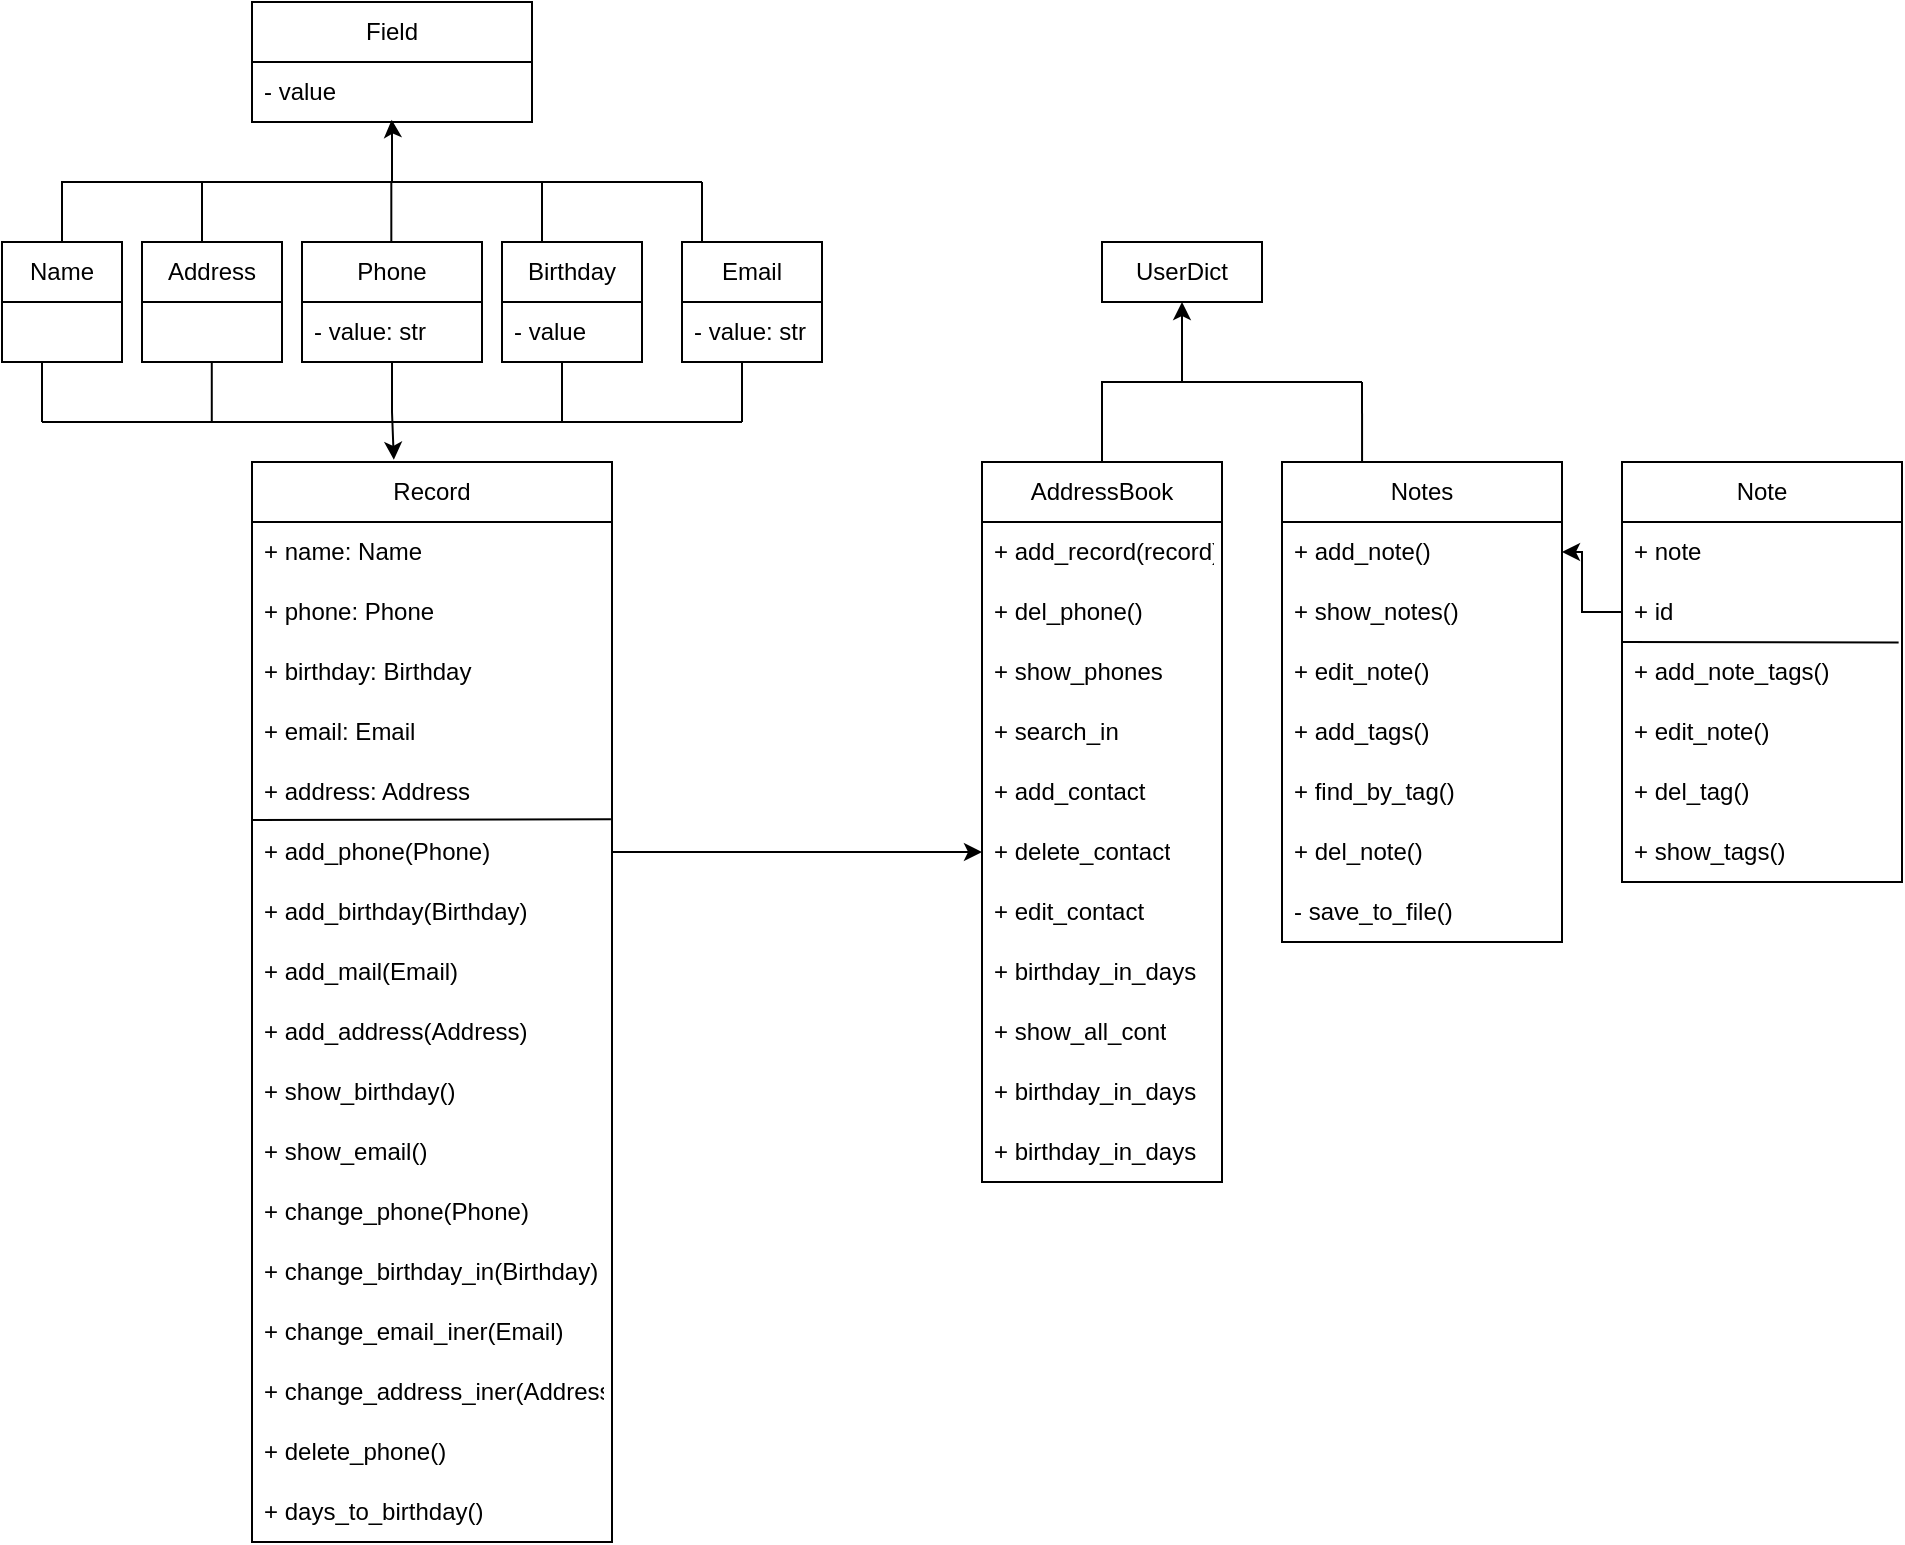 <mxfile version="21.8.2" type="device">
  <diagram name="Page-1" id="w8GlXfYzJOIcGCaT5u2c">
    <mxGraphModel dx="1909" dy="581" grid="1" gridSize="10" guides="1" tooltips="1" connect="1" arrows="1" fold="1" page="1" pageScale="1" pageWidth="850" pageHeight="1100" math="0" shadow="0">
      <root>
        <mxCell id="0" />
        <mxCell id="1" parent="0" />
        <mxCell id="3bPheQjJl3Zlm8qA290g-25" value="" style="edgeStyle=orthogonalEdgeStyle;rounded=0;orthogonalLoop=1;jettySize=auto;html=1;" edge="1" parent="1" source="3bPheQjJl3Zlm8qA290g-8" target="3bPheQjJl3Zlm8qA290g-24">
          <mxGeometry relative="1" as="geometry" />
        </mxCell>
        <mxCell id="3bPheQjJl3Zlm8qA290g-8" value="AddressBook" style="swimlane;fontStyle=0;childLayout=stackLayout;horizontal=1;startSize=30;horizontalStack=0;resizeParent=1;resizeParentMax=0;resizeLast=0;collapsible=1;marginBottom=0;whiteSpace=wrap;html=1;" vertex="1" parent="1">
          <mxGeometry x="10" y="250" width="120" height="360" as="geometry">
            <mxRectangle x="190" y="40" width="110" height="30" as="alternateBounds" />
          </mxGeometry>
        </mxCell>
        <mxCell id="3bPheQjJl3Zlm8qA290g-9" value="+&amp;nbsp;add_record(record)" style="text;strokeColor=none;fillColor=none;align=left;verticalAlign=middle;spacingLeft=4;spacingRight=4;overflow=hidden;points=[[0,0.5],[1,0.5]];portConstraint=eastwest;rotatable=0;whiteSpace=wrap;html=1;" vertex="1" parent="3bPheQjJl3Zlm8qA290g-8">
          <mxGeometry y="30" width="120" height="30" as="geometry" />
        </mxCell>
        <mxCell id="3bPheQjJl3Zlm8qA290g-10" value="+&amp;nbsp;del_phone()" style="text;strokeColor=none;fillColor=none;align=left;verticalAlign=middle;spacingLeft=4;spacingRight=4;overflow=hidden;points=[[0,0.5],[1,0.5]];portConstraint=eastwest;rotatable=0;whiteSpace=wrap;html=1;" vertex="1" parent="3bPheQjJl3Zlm8qA290g-8">
          <mxGeometry y="60" width="120" height="30" as="geometry" />
        </mxCell>
        <mxCell id="3bPheQjJl3Zlm8qA290g-11" value="+&amp;nbsp;show_phones" style="text;strokeColor=none;fillColor=none;align=left;verticalAlign=middle;spacingLeft=4;spacingRight=4;overflow=hidden;points=[[0,0.5],[1,0.5]];portConstraint=eastwest;rotatable=0;whiteSpace=wrap;html=1;" vertex="1" parent="3bPheQjJl3Zlm8qA290g-8">
          <mxGeometry y="90" width="120" height="30" as="geometry" />
        </mxCell>
        <mxCell id="3bPheQjJl3Zlm8qA290g-12" value="+&amp;nbsp;search_in" style="text;strokeColor=none;fillColor=none;align=left;verticalAlign=middle;spacingLeft=4;spacingRight=4;overflow=hidden;points=[[0,0.5],[1,0.5]];portConstraint=eastwest;rotatable=0;whiteSpace=wrap;html=1;" vertex="1" parent="3bPheQjJl3Zlm8qA290g-8">
          <mxGeometry y="120" width="120" height="30" as="geometry" />
        </mxCell>
        <mxCell id="3bPheQjJl3Zlm8qA290g-13" value="+&amp;nbsp;add_contact" style="text;strokeColor=none;fillColor=none;align=left;verticalAlign=middle;spacingLeft=4;spacingRight=4;overflow=hidden;points=[[0,0.5],[1,0.5]];portConstraint=eastwest;rotatable=0;whiteSpace=wrap;html=1;" vertex="1" parent="3bPheQjJl3Zlm8qA290g-8">
          <mxGeometry y="150" width="120" height="30" as="geometry" />
        </mxCell>
        <mxCell id="3bPheQjJl3Zlm8qA290g-14" value="+&amp;nbsp;delete_contact" style="text;strokeColor=none;fillColor=none;align=left;verticalAlign=middle;spacingLeft=4;spacingRight=4;overflow=hidden;points=[[0,0.5],[1,0.5]];portConstraint=eastwest;rotatable=0;whiteSpace=wrap;html=1;" vertex="1" parent="3bPheQjJl3Zlm8qA290g-8">
          <mxGeometry y="180" width="120" height="30" as="geometry" />
        </mxCell>
        <mxCell id="3bPheQjJl3Zlm8qA290g-15" value="+&amp;nbsp;edit_contact" style="text;strokeColor=none;fillColor=none;align=left;verticalAlign=middle;spacingLeft=4;spacingRight=4;overflow=hidden;points=[[0,0.5],[1,0.5]];portConstraint=eastwest;rotatable=0;whiteSpace=wrap;html=1;" vertex="1" parent="3bPheQjJl3Zlm8qA290g-8">
          <mxGeometry y="210" width="120" height="30" as="geometry" />
        </mxCell>
        <mxCell id="3bPheQjJl3Zlm8qA290g-19" value="+&amp;nbsp;birthday_in_days" style="text;strokeColor=none;fillColor=none;align=left;verticalAlign=middle;spacingLeft=4;spacingRight=4;overflow=hidden;points=[[0,0.5],[1,0.5]];portConstraint=eastwest;rotatable=0;whiteSpace=wrap;html=1;" vertex="1" parent="3bPheQjJl3Zlm8qA290g-8">
          <mxGeometry y="240" width="120" height="30" as="geometry" />
        </mxCell>
        <mxCell id="3bPheQjJl3Zlm8qA290g-18" value="+&amp;nbsp;show_all_cont" style="text;strokeColor=none;fillColor=none;align=left;verticalAlign=middle;spacingLeft=4;spacingRight=4;overflow=hidden;points=[[0,0.5],[1,0.5]];portConstraint=eastwest;rotatable=0;whiteSpace=wrap;html=1;" vertex="1" parent="3bPheQjJl3Zlm8qA290g-8">
          <mxGeometry y="270" width="120" height="30" as="geometry" />
        </mxCell>
        <mxCell id="3bPheQjJl3Zlm8qA290g-17" value="+&amp;nbsp;birthday_in_days" style="text;strokeColor=none;fillColor=none;align=left;verticalAlign=middle;spacingLeft=4;spacingRight=4;overflow=hidden;points=[[0,0.5],[1,0.5]];portConstraint=eastwest;rotatable=0;whiteSpace=wrap;html=1;" vertex="1" parent="3bPheQjJl3Zlm8qA290g-8">
          <mxGeometry y="300" width="120" height="30" as="geometry" />
        </mxCell>
        <mxCell id="3bPheQjJl3Zlm8qA290g-16" value="+&amp;nbsp;birthday_in_days" style="text;strokeColor=none;fillColor=none;align=left;verticalAlign=middle;spacingLeft=4;spacingRight=4;overflow=hidden;points=[[0,0.5],[1,0.5]];portConstraint=eastwest;rotatable=0;whiteSpace=wrap;html=1;" vertex="1" parent="3bPheQjJl3Zlm8qA290g-8">
          <mxGeometry y="330" width="120" height="30" as="geometry" />
        </mxCell>
        <mxCell id="3bPheQjJl3Zlm8qA290g-20" value="Field" style="swimlane;fontStyle=0;childLayout=stackLayout;horizontal=1;startSize=30;horizontalStack=0;resizeParent=1;resizeParentMax=0;resizeLast=0;collapsible=1;marginBottom=0;whiteSpace=wrap;html=1;" vertex="1" parent="1">
          <mxGeometry x="-355" y="20" width="140" height="60" as="geometry" />
        </mxCell>
        <mxCell id="3bPheQjJl3Zlm8qA290g-21" value="- value" style="text;strokeColor=none;fillColor=none;align=left;verticalAlign=middle;spacingLeft=4;spacingRight=4;overflow=hidden;points=[[0,0.5],[1,0.5]];portConstraint=eastwest;rotatable=0;whiteSpace=wrap;html=1;" vertex="1" parent="3bPheQjJl3Zlm8qA290g-20">
          <mxGeometry y="30" width="140" height="30" as="geometry" />
        </mxCell>
        <mxCell id="3bPheQjJl3Zlm8qA290g-24" value="UserDict" style="rounded=0;whiteSpace=wrap;html=1;" vertex="1" parent="1">
          <mxGeometry x="70" y="140" width="80" height="30" as="geometry" />
        </mxCell>
        <mxCell id="3bPheQjJl3Zlm8qA290g-26" value="Name" style="swimlane;fontStyle=0;childLayout=stackLayout;horizontal=1;startSize=30;horizontalStack=0;resizeParent=1;resizeParentMax=0;resizeLast=0;collapsible=1;marginBottom=0;whiteSpace=wrap;html=1;" vertex="1" parent="1">
          <mxGeometry x="-480" y="140" width="60" height="60" as="geometry" />
        </mxCell>
        <mxCell id="3bPheQjJl3Zlm8qA290g-31" value="Address" style="swimlane;fontStyle=0;childLayout=stackLayout;horizontal=1;startSize=30;horizontalStack=0;resizeParent=1;resizeParentMax=0;resizeLast=0;collapsible=1;marginBottom=0;whiteSpace=wrap;html=1;" vertex="1" parent="1">
          <mxGeometry x="-410" y="140" width="70" height="60" as="geometry" />
        </mxCell>
        <mxCell id="3bPheQjJl3Zlm8qA290g-36" value="Phone" style="swimlane;fontStyle=0;childLayout=stackLayout;horizontal=1;startSize=30;horizontalStack=0;resizeParent=1;resizeParentMax=0;resizeLast=0;collapsible=1;marginBottom=0;whiteSpace=wrap;html=1;" vertex="1" parent="1">
          <mxGeometry x="-330" y="140" width="90" height="60" as="geometry" />
        </mxCell>
        <mxCell id="3bPheQjJl3Zlm8qA290g-37" value="-&amp;nbsp;value: str" style="text;strokeColor=none;fillColor=none;align=left;verticalAlign=middle;spacingLeft=4;spacingRight=4;overflow=hidden;points=[[0,0.5],[1,0.5]];portConstraint=eastwest;rotatable=0;whiteSpace=wrap;html=1;" vertex="1" parent="3bPheQjJl3Zlm8qA290g-36">
          <mxGeometry y="30" width="90" height="30" as="geometry" />
        </mxCell>
        <mxCell id="3bPheQjJl3Zlm8qA290g-43" value="Birthday" style="swimlane;fontStyle=0;childLayout=stackLayout;horizontal=1;startSize=30;horizontalStack=0;resizeParent=1;resizeParentMax=0;resizeLast=0;collapsible=1;marginBottom=0;whiteSpace=wrap;html=1;" vertex="1" parent="1">
          <mxGeometry x="-230" y="140" width="70" height="60" as="geometry" />
        </mxCell>
        <mxCell id="3bPheQjJl3Zlm8qA290g-44" value="- value" style="text;strokeColor=none;fillColor=none;align=left;verticalAlign=middle;spacingLeft=4;spacingRight=4;overflow=hidden;points=[[0,0.5],[1,0.5]];portConstraint=eastwest;rotatable=0;whiteSpace=wrap;html=1;" vertex="1" parent="3bPheQjJl3Zlm8qA290g-43">
          <mxGeometry y="30" width="70" height="30" as="geometry" />
        </mxCell>
        <mxCell id="3bPheQjJl3Zlm8qA290g-50" value="Email" style="swimlane;fontStyle=0;childLayout=stackLayout;horizontal=1;startSize=30;horizontalStack=0;resizeParent=1;resizeParentMax=0;resizeLast=0;collapsible=1;marginBottom=0;whiteSpace=wrap;html=1;" vertex="1" parent="1">
          <mxGeometry x="-140" y="140" width="70" height="60" as="geometry" />
        </mxCell>
        <mxCell id="3bPheQjJl3Zlm8qA290g-51" value="-&amp;nbsp;value: str" style="text;strokeColor=none;fillColor=none;align=left;verticalAlign=middle;spacingLeft=4;spacingRight=4;overflow=hidden;points=[[0,0.5],[1,0.5]];portConstraint=eastwest;rotatable=0;whiteSpace=wrap;html=1;" vertex="1" parent="3bPheQjJl3Zlm8qA290g-50">
          <mxGeometry y="30" width="70" height="30" as="geometry" />
        </mxCell>
        <mxCell id="3bPheQjJl3Zlm8qA290g-55" style="edgeStyle=orthogonalEdgeStyle;rounded=0;orthogonalLoop=1;jettySize=auto;html=1;entryX=0.499;entryY=0.962;entryDx=0;entryDy=0;entryPerimeter=0;" edge="1" parent="1" source="3bPheQjJl3Zlm8qA290g-26" target="3bPheQjJl3Zlm8qA290g-21">
          <mxGeometry relative="1" as="geometry">
            <Array as="points">
              <mxPoint x="-450" y="110" />
              <mxPoint x="-285" y="110" />
              <mxPoint x="-285" y="81" />
            </Array>
          </mxGeometry>
        </mxCell>
        <mxCell id="3bPheQjJl3Zlm8qA290g-57" value="" style="endArrow=none;html=1;rounded=0;" edge="1" parent="1">
          <mxGeometry width="50" height="50" relative="1" as="geometry">
            <mxPoint x="-380" y="140" as="sourcePoint" />
            <mxPoint x="-380" y="110" as="targetPoint" />
          </mxGeometry>
        </mxCell>
        <mxCell id="3bPheQjJl3Zlm8qA290g-58" value="" style="endArrow=none;html=1;rounded=0;" edge="1" parent="1">
          <mxGeometry width="50" height="50" relative="1" as="geometry">
            <mxPoint x="-285.34" y="140" as="sourcePoint" />
            <mxPoint x="-285.34" y="110" as="targetPoint" />
          </mxGeometry>
        </mxCell>
        <mxCell id="3bPheQjJl3Zlm8qA290g-60" value="" style="endArrow=none;html=1;rounded=0;" edge="1" parent="1">
          <mxGeometry width="50" height="50" relative="1" as="geometry">
            <mxPoint x="-210" y="140" as="sourcePoint" />
            <mxPoint x="-210" y="110" as="targetPoint" />
          </mxGeometry>
        </mxCell>
        <mxCell id="3bPheQjJl3Zlm8qA290g-63" value="" style="endArrow=none;html=1;rounded=0;" edge="1" parent="1">
          <mxGeometry width="50" height="50" relative="1" as="geometry">
            <mxPoint x="-290" y="110" as="sourcePoint" />
            <mxPoint x="-130" y="110" as="targetPoint" />
          </mxGeometry>
        </mxCell>
        <mxCell id="3bPheQjJl3Zlm8qA290g-64" value="" style="endArrow=none;html=1;rounded=0;" edge="1" parent="1">
          <mxGeometry width="50" height="50" relative="1" as="geometry">
            <mxPoint x="-130" y="140" as="sourcePoint" />
            <mxPoint x="-130" y="110" as="targetPoint" />
          </mxGeometry>
        </mxCell>
        <mxCell id="3bPheQjJl3Zlm8qA290g-65" value="Record" style="swimlane;fontStyle=0;childLayout=stackLayout;horizontal=1;startSize=30;horizontalStack=0;resizeParent=1;resizeParentMax=0;resizeLast=0;collapsible=1;marginBottom=0;whiteSpace=wrap;html=1;" vertex="1" parent="1">
          <mxGeometry x="-355" y="250" width="180" height="540" as="geometry" />
        </mxCell>
        <mxCell id="3bPheQjJl3Zlm8qA290g-66" value="+ name: Name" style="text;strokeColor=none;fillColor=none;align=left;verticalAlign=middle;spacingLeft=4;spacingRight=4;overflow=hidden;points=[[0,0.5],[1,0.5]];portConstraint=eastwest;rotatable=0;whiteSpace=wrap;html=1;" vertex="1" parent="3bPheQjJl3Zlm8qA290g-65">
          <mxGeometry y="30" width="180" height="30" as="geometry" />
        </mxCell>
        <mxCell id="3bPheQjJl3Zlm8qA290g-67" value="+ phone: Phone" style="text;strokeColor=none;fillColor=none;align=left;verticalAlign=middle;spacingLeft=4;spacingRight=4;overflow=hidden;points=[[0,0.5],[1,0.5]];portConstraint=eastwest;rotatable=0;whiteSpace=wrap;html=1;" vertex="1" parent="3bPheQjJl3Zlm8qA290g-65">
          <mxGeometry y="60" width="180" height="30" as="geometry" />
        </mxCell>
        <mxCell id="3bPheQjJl3Zlm8qA290g-68" value="+ birthday: Birthday&amp;nbsp;" style="text;strokeColor=none;fillColor=none;align=left;verticalAlign=middle;spacingLeft=4;spacingRight=4;overflow=hidden;points=[[0,0.5],[1,0.5]];portConstraint=eastwest;rotatable=0;whiteSpace=wrap;html=1;" vertex="1" parent="3bPheQjJl3Zlm8qA290g-65">
          <mxGeometry y="90" width="180" height="30" as="geometry" />
        </mxCell>
        <mxCell id="3bPheQjJl3Zlm8qA290g-69" value="+ email: Email&amp;nbsp;" style="text;strokeColor=none;fillColor=none;align=left;verticalAlign=middle;spacingLeft=4;spacingRight=4;overflow=hidden;points=[[0,0.5],[1,0.5]];portConstraint=eastwest;rotatable=0;whiteSpace=wrap;html=1;" vertex="1" parent="3bPheQjJl3Zlm8qA290g-65">
          <mxGeometry y="120" width="180" height="30" as="geometry" />
        </mxCell>
        <mxCell id="3bPheQjJl3Zlm8qA290g-70" value="+ address: Address" style="text;strokeColor=none;fillColor=none;align=left;verticalAlign=middle;spacingLeft=4;spacingRight=4;overflow=hidden;points=[[0,0.5],[1,0.5]];portConstraint=eastwest;rotatable=0;whiteSpace=wrap;html=1;" vertex="1" parent="3bPheQjJl3Zlm8qA290g-65">
          <mxGeometry y="150" width="180" height="30" as="geometry" />
        </mxCell>
        <mxCell id="3bPheQjJl3Zlm8qA290g-79" value="" style="endArrow=none;html=1;rounded=0;exitX=0.002;exitY=-0.033;exitDx=0;exitDy=0;exitPerimeter=0;entryX=0.997;entryY=0.955;entryDx=0;entryDy=0;entryPerimeter=0;" edge="1" parent="3bPheQjJl3Zlm8qA290g-65" source="3bPheQjJl3Zlm8qA290g-73" target="3bPheQjJl3Zlm8qA290g-70">
          <mxGeometry width="50" height="50" relative="1" as="geometry">
            <mxPoint x="40" y="179.33" as="sourcePoint" />
            <mxPoint x="140" y="179" as="targetPoint" />
          </mxGeometry>
        </mxCell>
        <mxCell id="3bPheQjJl3Zlm8qA290g-73" value="+&amp;nbsp;add_phone(Phone)" style="text;strokeColor=none;fillColor=none;align=left;verticalAlign=middle;spacingLeft=4;spacingRight=4;overflow=hidden;points=[[0,0.5],[1,0.5]];portConstraint=eastwest;rotatable=0;whiteSpace=wrap;html=1;" vertex="1" parent="3bPheQjJl3Zlm8qA290g-65">
          <mxGeometry y="180" width="180" height="30" as="geometry" />
        </mxCell>
        <mxCell id="3bPheQjJl3Zlm8qA290g-74" value="+ add_birthday(Birthday)" style="text;strokeColor=none;fillColor=none;align=left;verticalAlign=middle;spacingLeft=4;spacingRight=4;overflow=hidden;points=[[0,0.5],[1,0.5]];portConstraint=eastwest;rotatable=0;whiteSpace=wrap;html=1;" vertex="1" parent="3bPheQjJl3Zlm8qA290g-65">
          <mxGeometry y="210" width="180" height="30" as="geometry" />
        </mxCell>
        <mxCell id="3bPheQjJl3Zlm8qA290g-77" value="+&amp;nbsp;add_mail(Email)" style="text;strokeColor=none;fillColor=none;align=left;verticalAlign=middle;spacingLeft=4;spacingRight=4;overflow=hidden;points=[[0,0.5],[1,0.5]];portConstraint=eastwest;rotatable=0;whiteSpace=wrap;html=1;" vertex="1" parent="3bPheQjJl3Zlm8qA290g-65">
          <mxGeometry y="240" width="180" height="30" as="geometry" />
        </mxCell>
        <mxCell id="3bPheQjJl3Zlm8qA290g-76" value="+&amp;nbsp;add_address(Address)" style="text;strokeColor=none;fillColor=none;align=left;verticalAlign=middle;spacingLeft=4;spacingRight=4;overflow=hidden;points=[[0,0.5],[1,0.5]];portConstraint=eastwest;rotatable=0;whiteSpace=wrap;html=1;" vertex="1" parent="3bPheQjJl3Zlm8qA290g-65">
          <mxGeometry y="270" width="180" height="30" as="geometry" />
        </mxCell>
        <mxCell id="3bPheQjJl3Zlm8qA290g-78" value="+ show_birthday()" style="text;strokeColor=none;fillColor=none;align=left;verticalAlign=middle;spacingLeft=4;spacingRight=4;overflow=hidden;points=[[0,0.5],[1,0.5]];portConstraint=eastwest;rotatable=0;whiteSpace=wrap;html=1;" vertex="1" parent="3bPheQjJl3Zlm8qA290g-65">
          <mxGeometry y="300" width="180" height="30" as="geometry" />
        </mxCell>
        <mxCell id="3bPheQjJl3Zlm8qA290g-75" value="+ show_email()" style="text;strokeColor=none;fillColor=none;align=left;verticalAlign=middle;spacingLeft=4;spacingRight=4;overflow=hidden;points=[[0,0.5],[1,0.5]];portConstraint=eastwest;rotatable=0;whiteSpace=wrap;html=1;" vertex="1" parent="3bPheQjJl3Zlm8qA290g-65">
          <mxGeometry y="330" width="180" height="30" as="geometry" />
        </mxCell>
        <mxCell id="3bPheQjJl3Zlm8qA290g-81" value="+&amp;nbsp;change_phone(Phone)" style="text;strokeColor=none;fillColor=none;align=left;verticalAlign=middle;spacingLeft=4;spacingRight=4;overflow=hidden;points=[[0,0.5],[1,0.5]];portConstraint=eastwest;rotatable=0;whiteSpace=wrap;html=1;" vertex="1" parent="3bPheQjJl3Zlm8qA290g-65">
          <mxGeometry y="360" width="180" height="30" as="geometry" />
        </mxCell>
        <mxCell id="3bPheQjJl3Zlm8qA290g-80" value="+&amp;nbsp;change_birthday_in(Birthday)" style="text;strokeColor=none;fillColor=none;align=left;verticalAlign=middle;spacingLeft=4;spacingRight=4;overflow=hidden;points=[[0,0.5],[1,0.5]];portConstraint=eastwest;rotatable=0;whiteSpace=wrap;html=1;" vertex="1" parent="3bPheQjJl3Zlm8qA290g-65">
          <mxGeometry y="390" width="180" height="30" as="geometry" />
        </mxCell>
        <mxCell id="3bPheQjJl3Zlm8qA290g-82" value="+&amp;nbsp;change_email_iner(Email)" style="text;strokeColor=none;fillColor=none;align=left;verticalAlign=middle;spacingLeft=4;spacingRight=4;overflow=hidden;points=[[0,0.5],[1,0.5]];portConstraint=eastwest;rotatable=0;whiteSpace=wrap;html=1;" vertex="1" parent="3bPheQjJl3Zlm8qA290g-65">
          <mxGeometry y="420" width="180" height="30" as="geometry" />
        </mxCell>
        <mxCell id="3bPheQjJl3Zlm8qA290g-83" value="+&amp;nbsp;change_address_iner(Address)" style="text;strokeColor=none;fillColor=none;align=left;verticalAlign=middle;spacingLeft=4;spacingRight=4;overflow=hidden;points=[[0,0.5],[1,0.5]];portConstraint=eastwest;rotatable=0;whiteSpace=wrap;html=1;" vertex="1" parent="3bPheQjJl3Zlm8qA290g-65">
          <mxGeometry y="450" width="180" height="30" as="geometry" />
        </mxCell>
        <mxCell id="3bPheQjJl3Zlm8qA290g-85" value="+&amp;nbsp;delete_phone()" style="text;strokeColor=none;fillColor=none;align=left;verticalAlign=middle;spacingLeft=4;spacingRight=4;overflow=hidden;points=[[0,0.5],[1,0.5]];portConstraint=eastwest;rotatable=0;whiteSpace=wrap;html=1;" vertex="1" parent="3bPheQjJl3Zlm8qA290g-65">
          <mxGeometry y="480" width="180" height="30" as="geometry" />
        </mxCell>
        <mxCell id="3bPheQjJl3Zlm8qA290g-84" value="+&amp;nbsp;days_to_birthday()" style="text;strokeColor=none;fillColor=none;align=left;verticalAlign=middle;spacingLeft=4;spacingRight=4;overflow=hidden;points=[[0,0.5],[1,0.5]];portConstraint=eastwest;rotatable=0;whiteSpace=wrap;html=1;" vertex="1" parent="3bPheQjJl3Zlm8qA290g-65">
          <mxGeometry y="510" width="180" height="30" as="geometry" />
        </mxCell>
        <mxCell id="3bPheQjJl3Zlm8qA290g-86" style="edgeStyle=orthogonalEdgeStyle;rounded=0;orthogonalLoop=1;jettySize=auto;html=1;entryX=0.394;entryY=-0.002;entryDx=0;entryDy=0;entryPerimeter=0;" edge="1" parent="1" source="3bPheQjJl3Zlm8qA290g-36" target="3bPheQjJl3Zlm8qA290g-65">
          <mxGeometry relative="1" as="geometry" />
        </mxCell>
        <mxCell id="3bPheQjJl3Zlm8qA290g-87" value="" style="endArrow=none;html=1;rounded=0;" edge="1" parent="1">
          <mxGeometry width="50" height="50" relative="1" as="geometry">
            <mxPoint x="-460" y="230" as="sourcePoint" />
            <mxPoint x="-110" y="230" as="targetPoint" />
          </mxGeometry>
        </mxCell>
        <mxCell id="3bPheQjJl3Zlm8qA290g-88" value="" style="endArrow=none;html=1;rounded=0;" edge="1" parent="1">
          <mxGeometry width="50" height="50" relative="1" as="geometry">
            <mxPoint x="-460" y="230" as="sourcePoint" />
            <mxPoint x="-460" y="200" as="targetPoint" />
          </mxGeometry>
        </mxCell>
        <mxCell id="3bPheQjJl3Zlm8qA290g-89" value="" style="endArrow=none;html=1;rounded=0;" edge="1" parent="1">
          <mxGeometry width="50" height="50" relative="1" as="geometry">
            <mxPoint x="-375.11" y="230" as="sourcePoint" />
            <mxPoint x="-375.11" y="200" as="targetPoint" />
          </mxGeometry>
        </mxCell>
        <mxCell id="3bPheQjJl3Zlm8qA290g-90" value="" style="endArrow=none;html=1;rounded=0;" edge="1" parent="1">
          <mxGeometry width="50" height="50" relative="1" as="geometry">
            <mxPoint x="-200" y="230" as="sourcePoint" />
            <mxPoint x="-200" y="200" as="targetPoint" />
          </mxGeometry>
        </mxCell>
        <mxCell id="3bPheQjJl3Zlm8qA290g-91" value="" style="endArrow=none;html=1;rounded=0;" edge="1" parent="1">
          <mxGeometry width="50" height="50" relative="1" as="geometry">
            <mxPoint x="-110" y="230" as="sourcePoint" />
            <mxPoint x="-110" y="200" as="targetPoint" />
          </mxGeometry>
        </mxCell>
        <mxCell id="3bPheQjJl3Zlm8qA290g-93" style="edgeStyle=orthogonalEdgeStyle;rounded=0;orthogonalLoop=1;jettySize=auto;html=1;entryX=0;entryY=0.5;entryDx=0;entryDy=0;" edge="1" parent="1" source="3bPheQjJl3Zlm8qA290g-73" target="3bPheQjJl3Zlm8qA290g-14">
          <mxGeometry relative="1" as="geometry" />
        </mxCell>
        <mxCell id="3bPheQjJl3Zlm8qA290g-94" value="Notes" style="swimlane;fontStyle=0;childLayout=stackLayout;horizontal=1;startSize=30;horizontalStack=0;resizeParent=1;resizeParentMax=0;resizeLast=0;collapsible=1;marginBottom=0;whiteSpace=wrap;html=1;" vertex="1" parent="1">
          <mxGeometry x="160" y="250" width="140" height="240" as="geometry" />
        </mxCell>
        <mxCell id="3bPheQjJl3Zlm8qA290g-95" value="+&amp;nbsp;add_note()" style="text;strokeColor=none;fillColor=none;align=left;verticalAlign=middle;spacingLeft=4;spacingRight=4;overflow=hidden;points=[[0,0.5],[1,0.5]];portConstraint=eastwest;rotatable=0;whiteSpace=wrap;html=1;" vertex="1" parent="3bPheQjJl3Zlm8qA290g-94">
          <mxGeometry y="30" width="140" height="30" as="geometry" />
        </mxCell>
        <mxCell id="3bPheQjJl3Zlm8qA290g-96" value="+&amp;nbsp;show_notes()" style="text;strokeColor=none;fillColor=none;align=left;verticalAlign=middle;spacingLeft=4;spacingRight=4;overflow=hidden;points=[[0,0.5],[1,0.5]];portConstraint=eastwest;rotatable=0;whiteSpace=wrap;html=1;" vertex="1" parent="3bPheQjJl3Zlm8qA290g-94">
          <mxGeometry y="60" width="140" height="30" as="geometry" />
        </mxCell>
        <mxCell id="3bPheQjJl3Zlm8qA290g-97" value="+&amp;nbsp;edit_note()" style="text;strokeColor=none;fillColor=none;align=left;verticalAlign=middle;spacingLeft=4;spacingRight=4;overflow=hidden;points=[[0,0.5],[1,0.5]];portConstraint=eastwest;rotatable=0;whiteSpace=wrap;html=1;" vertex="1" parent="3bPheQjJl3Zlm8qA290g-94">
          <mxGeometry y="90" width="140" height="30" as="geometry" />
        </mxCell>
        <mxCell id="3bPheQjJl3Zlm8qA290g-100" value="+&amp;nbsp;add_tags()" style="text;strokeColor=none;fillColor=none;align=left;verticalAlign=middle;spacingLeft=4;spacingRight=4;overflow=hidden;points=[[0,0.5],[1,0.5]];portConstraint=eastwest;rotatable=0;whiteSpace=wrap;html=1;" vertex="1" parent="3bPheQjJl3Zlm8qA290g-94">
          <mxGeometry y="120" width="140" height="30" as="geometry" />
        </mxCell>
        <mxCell id="3bPheQjJl3Zlm8qA290g-102" value="+&amp;nbsp;find_by_tag()" style="text;strokeColor=none;fillColor=none;align=left;verticalAlign=middle;spacingLeft=4;spacingRight=4;overflow=hidden;points=[[0,0.5],[1,0.5]];portConstraint=eastwest;rotatable=0;whiteSpace=wrap;html=1;" vertex="1" parent="3bPheQjJl3Zlm8qA290g-94">
          <mxGeometry y="150" width="140" height="30" as="geometry" />
        </mxCell>
        <mxCell id="3bPheQjJl3Zlm8qA290g-101" value="+&amp;nbsp;del_note()" style="text;strokeColor=none;fillColor=none;align=left;verticalAlign=middle;spacingLeft=4;spacingRight=4;overflow=hidden;points=[[0,0.5],[1,0.5]];portConstraint=eastwest;rotatable=0;whiteSpace=wrap;html=1;" vertex="1" parent="3bPheQjJl3Zlm8qA290g-94">
          <mxGeometry y="180" width="140" height="30" as="geometry" />
        </mxCell>
        <mxCell id="3bPheQjJl3Zlm8qA290g-103" value="-&amp;nbsp;save_to_file()" style="text;strokeColor=none;fillColor=none;align=left;verticalAlign=middle;spacingLeft=4;spacingRight=4;overflow=hidden;points=[[0,0.5],[1,0.5]];portConstraint=eastwest;rotatable=0;whiteSpace=wrap;html=1;" vertex="1" parent="3bPheQjJl3Zlm8qA290g-94">
          <mxGeometry y="210" width="140" height="30" as="geometry" />
        </mxCell>
        <mxCell id="3bPheQjJl3Zlm8qA290g-98" value="" style="endArrow=none;html=1;rounded=0;entryX=0.286;entryY=0;entryDx=0;entryDy=0;entryPerimeter=0;" edge="1" parent="1" target="3bPheQjJl3Zlm8qA290g-94">
          <mxGeometry width="50" height="50" relative="1" as="geometry">
            <mxPoint x="200" y="210" as="sourcePoint" />
            <mxPoint x="260" y="250" as="targetPoint" />
          </mxGeometry>
        </mxCell>
        <mxCell id="3bPheQjJl3Zlm8qA290g-99" value="" style="endArrow=none;html=1;rounded=0;" edge="1" parent="1">
          <mxGeometry width="50" height="50" relative="1" as="geometry">
            <mxPoint x="200" y="210" as="sourcePoint" />
            <mxPoint x="110" y="210" as="targetPoint" />
          </mxGeometry>
        </mxCell>
        <mxCell id="3bPheQjJl3Zlm8qA290g-104" value="Note" style="swimlane;fontStyle=0;childLayout=stackLayout;horizontal=1;startSize=30;horizontalStack=0;resizeParent=1;resizeParentMax=0;resizeLast=0;collapsible=1;marginBottom=0;whiteSpace=wrap;html=1;" vertex="1" parent="1">
          <mxGeometry x="330" y="250" width="140" height="210" as="geometry" />
        </mxCell>
        <mxCell id="3bPheQjJl3Zlm8qA290g-105" value="+&amp;nbsp;note" style="text;strokeColor=none;fillColor=none;align=left;verticalAlign=middle;spacingLeft=4;spacingRight=4;overflow=hidden;points=[[0,0.5],[1,0.5]];portConstraint=eastwest;rotatable=0;whiteSpace=wrap;html=1;" vertex="1" parent="3bPheQjJl3Zlm8qA290g-104">
          <mxGeometry y="30" width="140" height="30" as="geometry" />
        </mxCell>
        <mxCell id="3bPheQjJl3Zlm8qA290g-108" value="" style="endArrow=none;html=1;rounded=0;entryX=0.988;entryY=1.008;entryDx=0;entryDy=0;entryPerimeter=0;" edge="1" parent="3bPheQjJl3Zlm8qA290g-104" target="3bPheQjJl3Zlm8qA290g-106">
          <mxGeometry width="50" height="50" relative="1" as="geometry">
            <mxPoint y="90" as="sourcePoint" />
            <mxPoint x="50" y="40" as="targetPoint" />
          </mxGeometry>
        </mxCell>
        <mxCell id="3bPheQjJl3Zlm8qA290g-106" value="+ id" style="text;strokeColor=none;fillColor=none;align=left;verticalAlign=middle;spacingLeft=4;spacingRight=4;overflow=hidden;points=[[0,0.5],[1,0.5]];portConstraint=eastwest;rotatable=0;whiteSpace=wrap;html=1;" vertex="1" parent="3bPheQjJl3Zlm8qA290g-104">
          <mxGeometry y="60" width="140" height="30" as="geometry" />
        </mxCell>
        <mxCell id="3bPheQjJl3Zlm8qA290g-107" value="+&amp;nbsp;add_note_tags()" style="text;strokeColor=none;fillColor=none;align=left;verticalAlign=middle;spacingLeft=4;spacingRight=4;overflow=hidden;points=[[0,0.5],[1,0.5]];portConstraint=eastwest;rotatable=0;whiteSpace=wrap;html=1;" vertex="1" parent="3bPheQjJl3Zlm8qA290g-104">
          <mxGeometry y="90" width="140" height="30" as="geometry" />
        </mxCell>
        <mxCell id="3bPheQjJl3Zlm8qA290g-110" value="+&amp;nbsp;edit_note()" style="text;strokeColor=none;fillColor=none;align=left;verticalAlign=middle;spacingLeft=4;spacingRight=4;overflow=hidden;points=[[0,0.5],[1,0.5]];portConstraint=eastwest;rotatable=0;whiteSpace=wrap;html=1;" vertex="1" parent="3bPheQjJl3Zlm8qA290g-104">
          <mxGeometry y="120" width="140" height="30" as="geometry" />
        </mxCell>
        <mxCell id="3bPheQjJl3Zlm8qA290g-111" value="+&amp;nbsp;del_tag()" style="text;strokeColor=none;fillColor=none;align=left;verticalAlign=middle;spacingLeft=4;spacingRight=4;overflow=hidden;points=[[0,0.5],[1,0.5]];portConstraint=eastwest;rotatable=0;whiteSpace=wrap;html=1;" vertex="1" parent="3bPheQjJl3Zlm8qA290g-104">
          <mxGeometry y="150" width="140" height="30" as="geometry" />
        </mxCell>
        <mxCell id="3bPheQjJl3Zlm8qA290g-109" value="+ show_tags()" style="text;strokeColor=none;fillColor=none;align=left;verticalAlign=middle;spacingLeft=4;spacingRight=4;overflow=hidden;points=[[0,0.5],[1,0.5]];portConstraint=eastwest;rotatable=0;whiteSpace=wrap;html=1;" vertex="1" parent="3bPheQjJl3Zlm8qA290g-104">
          <mxGeometry y="180" width="140" height="30" as="geometry" />
        </mxCell>
        <mxCell id="3bPheQjJl3Zlm8qA290g-112" style="edgeStyle=orthogonalEdgeStyle;rounded=0;orthogonalLoop=1;jettySize=auto;html=1;entryX=1;entryY=0.5;entryDx=0;entryDy=0;" edge="1" parent="1" source="3bPheQjJl3Zlm8qA290g-106" target="3bPheQjJl3Zlm8qA290g-95">
          <mxGeometry relative="1" as="geometry" />
        </mxCell>
      </root>
    </mxGraphModel>
  </diagram>
</mxfile>
